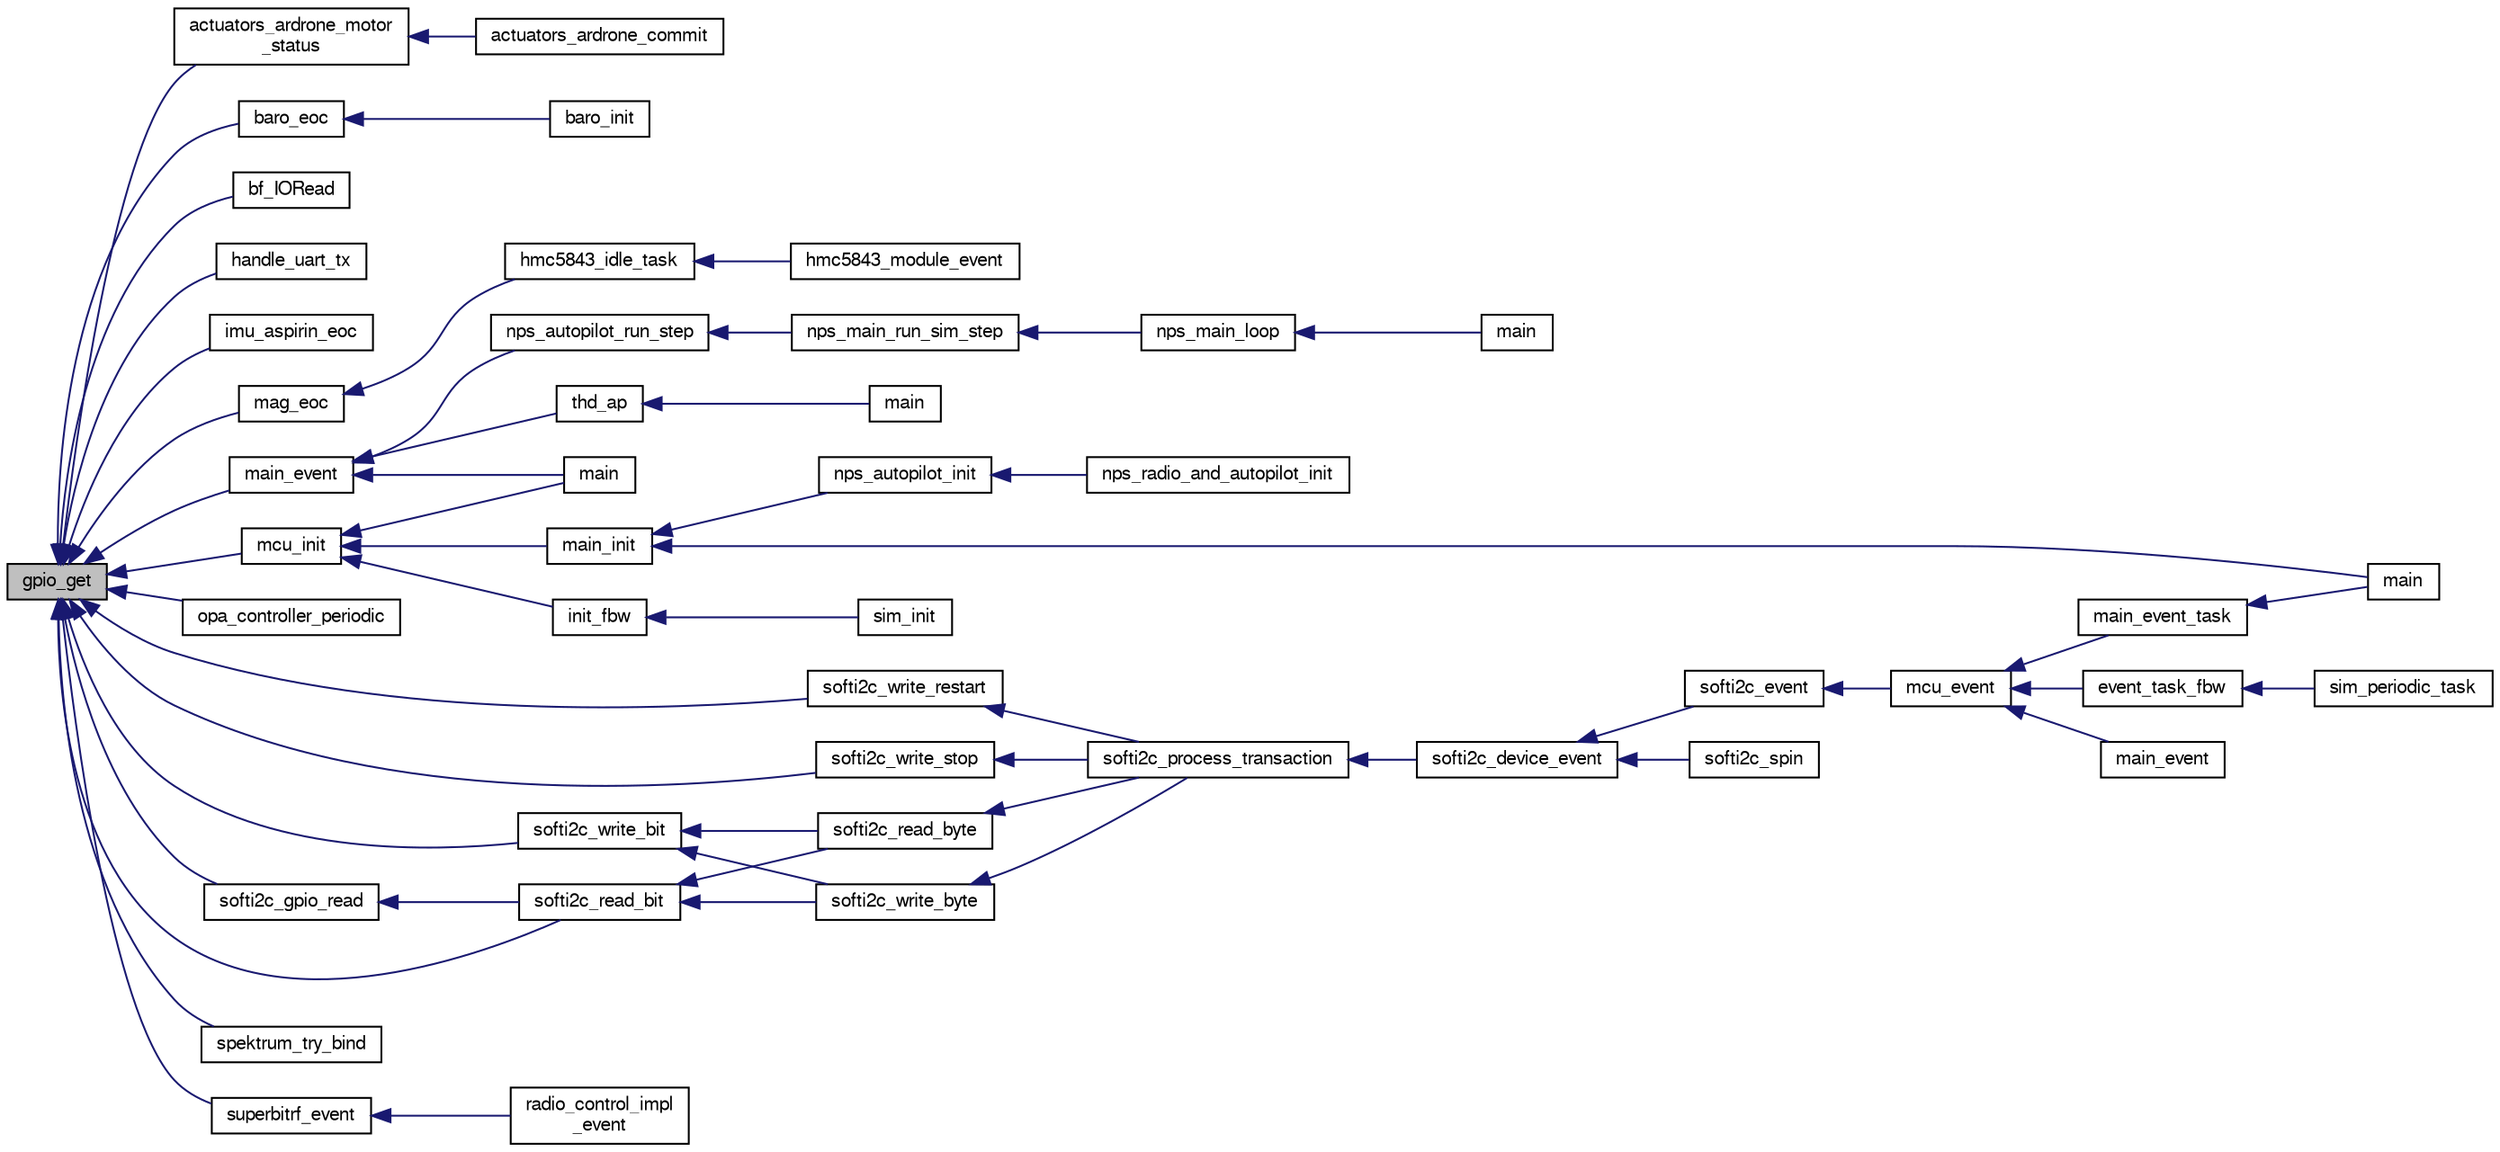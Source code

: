 digraph "gpio_get"
{
  edge [fontname="FreeSans",fontsize="10",labelfontname="FreeSans",labelfontsize="10"];
  node [fontname="FreeSans",fontsize="10",shape=record];
  rankdir="LR";
  Node1 [label="gpio_get",height=0.2,width=0.4,color="black", fillcolor="grey75", style="filled", fontcolor="black"];
  Node1 -> Node2 [dir="back",color="midnightblue",fontsize="10",style="solid",fontname="FreeSans"];
  Node2 [label="actuators_ardrone_motor\l_status",height=0.2,width=0.4,color="black", fillcolor="white", style="filled",URL="$boards_2ardrone_2actuators_8c.html#ad8d796514edd55dd0f4a2134fd83f691"];
  Node2 -> Node3 [dir="back",color="midnightblue",fontsize="10",style="solid",fontname="FreeSans"];
  Node3 [label="actuators_ardrone_commit",height=0.2,width=0.4,color="black", fillcolor="white", style="filled",URL="$boards_2ardrone_2actuators_8h.html#a1e5faec000e4e1602bba080db2aec27c"];
  Node1 -> Node4 [dir="back",color="midnightblue",fontsize="10",style="solid",fontname="FreeSans"];
  Node4 [label="baro_eoc",height=0.2,width=0.4,color="black", fillcolor="white", style="filled",URL="$lia_2baro__board_8c.html#a4f551582db51f22b12e4d07b3fcb600f"];
  Node4 -> Node5 [dir="back",color="midnightblue",fontsize="10",style="solid",fontname="FreeSans"];
  Node5 [label="baro_init",height=0.2,width=0.4,color="black", fillcolor="white", style="filled",URL="$lia_2baro__board_8c.html#a9b25546908842f1d38fc56e438d46e21"];
  Node1 -> Node6 [dir="back",color="midnightblue",fontsize="10",style="solid",fontname="FreeSans"];
  Node6 [label="bf_IORead",height=0.2,width=0.4,color="black", fillcolor="white", style="filled",URL="$cc2500__compat_8h.html#acc61717cfc2498f47df604de3f0278e9"];
  Node1 -> Node7 [dir="back",color="midnightblue",fontsize="10",style="solid",fontname="FreeSans"];
  Node7 [label="handle_uart_tx",height=0.2,width=0.4,color="black", fillcolor="white", style="filled",URL="$chibios_2mcu__periph_2uart__arch_8c.html#a23bf3e40bbfbb4a53c546fc158086f9f",tooltip="TX handler. "];
  Node1 -> Node8 [dir="back",color="midnightblue",fontsize="10",style="solid",fontname="FreeSans"];
  Node8 [label="imu_aspirin_eoc",height=0.2,width=0.4,color="black", fillcolor="white", style="filled",URL="$imu__aspirin__arch_8h.html#aa848c00f7d5b5143b7db5b6337d1e230"];
  Node1 -> Node9 [dir="back",color="midnightblue",fontsize="10",style="solid",fontname="FreeSans"];
  Node9 [label="mag_eoc",height=0.2,width=0.4,color="black", fillcolor="white", style="filled",URL="$stm32_2peripherals_2hmc5843__arch_8h.html#acd369327ebe1b867cebf4b3dc17bd37d"];
  Node9 -> Node10 [dir="back",color="midnightblue",fontsize="10",style="solid",fontname="FreeSans"];
  Node10 [label="hmc5843_idle_task",height=0.2,width=0.4,color="black", fillcolor="white", style="filled",URL="$hmc5843_8h.html#a46613c2c46ce03746f184a11df775d6a"];
  Node10 -> Node11 [dir="back",color="midnightblue",fontsize="10",style="solid",fontname="FreeSans"];
  Node11 [label="hmc5843_module_event",height=0.2,width=0.4,color="black", fillcolor="white", style="filled",URL="$mag__hmc5843_8h.html#a880fdee482292937a14f6aee33208f22"];
  Node1 -> Node12 [dir="back",color="midnightblue",fontsize="10",style="solid",fontname="FreeSans"];
  Node12 [label="main_event",height=0.2,width=0.4,color="black", fillcolor="white", style="filled",URL="$uart__tunnel_8c.html#a319a645047f275499aa30b0bc08c6e10"];
  Node12 -> Node13 [dir="back",color="midnightblue",fontsize="10",style="solid",fontname="FreeSans"];
  Node13 [label="main",height=0.2,width=0.4,color="black", fillcolor="white", style="filled",URL="$uart__tunnel_8c.html#a840291bc02cba5474a4cb46a9b9566fe"];
  Node12 -> Node14 [dir="back",color="midnightblue",fontsize="10",style="solid",fontname="FreeSans"];
  Node14 [label="thd_ap",height=0.2,width=0.4,color="black", fillcolor="white", style="filled",URL="$rotorcraft_2main__chibios_8c.html#a1bd1ec0fdc597d88ee659889cda25c0a"];
  Node14 -> Node15 [dir="back",color="midnightblue",fontsize="10",style="solid",fontname="FreeSans"];
  Node15 [label="main",height=0.2,width=0.4,color="black", fillcolor="white", style="filled",URL="$rotorcraft_2main__chibios_8c.html#a840291bc02cba5474a4cb46a9b9566fe",tooltip="Main function. "];
  Node12 -> Node16 [dir="back",color="midnightblue",fontsize="10",style="solid",fontname="FreeSans"];
  Node16 [label="nps_autopilot_run_step",height=0.2,width=0.4,color="black", fillcolor="white", style="filled",URL="$nps__autopilot__rotorcraft_8c.html#a12870aaa609d4860004be3cec4c8cf2a"];
  Node16 -> Node17 [dir="back",color="midnightblue",fontsize="10",style="solid",fontname="FreeSans"];
  Node17 [label="nps_main_run_sim_step",height=0.2,width=0.4,color="black", fillcolor="white", style="filled",URL="$nps__main__sitl_8c.html#a9a080385e191a932860731e6f511c775"];
  Node17 -> Node18 [dir="back",color="midnightblue",fontsize="10",style="solid",fontname="FreeSans"];
  Node18 [label="nps_main_loop",height=0.2,width=0.4,color="black", fillcolor="white", style="filled",URL="$nps__main__sitl_8c.html#afa201657c19f3eac2d07487bb11a261d"];
  Node18 -> Node19 [dir="back",color="midnightblue",fontsize="10",style="solid",fontname="FreeSans"];
  Node19 [label="main",height=0.2,width=0.4,color="black", fillcolor="white", style="filled",URL="$nps__main__sitl_8c.html#a3c04138a5bfe5d72780bb7e82a18e627"];
  Node1 -> Node20 [dir="back",color="midnightblue",fontsize="10",style="solid",fontname="FreeSans"];
  Node20 [label="mcu_init",height=0.2,width=0.4,color="black", fillcolor="white", style="filled",URL="$group__mcu__periph.html#ga9af744358ff4b1e3e33d7dd170862f9b",tooltip="Microcontroller peripherals initialization. "];
  Node20 -> Node13 [dir="back",color="midnightblue",fontsize="10",style="solid",fontname="FreeSans"];
  Node20 -> Node21 [dir="back",color="midnightblue",fontsize="10",style="solid",fontname="FreeSans"];
  Node21 [label="main_init",height=0.2,width=0.4,color="black", fillcolor="white", style="filled",URL="$demo__ahrs__actuators_8c.html#afaa8374e20b79aaf7cfcea5ad9467ab1"];
  Node21 -> Node22 [dir="back",color="midnightblue",fontsize="10",style="solid",fontname="FreeSans"];
  Node22 [label="main",height=0.2,width=0.4,color="black", fillcolor="white", style="filled",URL="$demo__ahrs__actuators_8c.html#a840291bc02cba5474a4cb46a9b9566fe"];
  Node21 -> Node23 [dir="back",color="midnightblue",fontsize="10",style="solid",fontname="FreeSans"];
  Node23 [label="nps_autopilot_init",height=0.2,width=0.4,color="black", fillcolor="white", style="filled",URL="$nps__autopilot__rotorcraft_8c.html#a3348493e992edd2442581c1d09446b4b"];
  Node23 -> Node24 [dir="back",color="midnightblue",fontsize="10",style="solid",fontname="FreeSans"];
  Node24 [label="nps_radio_and_autopilot_init",height=0.2,width=0.4,color="black", fillcolor="white", style="filled",URL="$nps__main__hitl_8c.html#a72ef549ee35deec8c017e83d9de38f66"];
  Node20 -> Node25 [dir="back",color="midnightblue",fontsize="10",style="solid",fontname="FreeSans"];
  Node25 [label="init_fbw",height=0.2,width=0.4,color="black", fillcolor="white", style="filled",URL="$fixedwing_2main__fbw_8h.html#ad86b7fe577a2414df2c7a5a9222aa45a"];
  Node25 -> Node26 [dir="back",color="midnightblue",fontsize="10",style="solid",fontname="FreeSans"];
  Node26 [label="sim_init",height=0.2,width=0.4,color="black", fillcolor="white", style="filled",URL="$sim__ap_8c.html#a739fbef2e03619a863b4d7fd8d0da157"];
  Node1 -> Node27 [dir="back",color="midnightblue",fontsize="10",style="solid",fontname="FreeSans"];
  Node27 [label="opa_controller_periodic",height=0.2,width=0.4,color="black", fillcolor="white", style="filled",URL="$opa__controller__fbw_8c.html#aba9670bd5ed3cc4bac2fd2e8caeb050b"];
  Node1 -> Node28 [dir="back",color="midnightblue",fontsize="10",style="solid",fontname="FreeSans"];
  Node28 [label="softi2c_gpio_read",height=0.2,width=0.4,color="black", fillcolor="white", style="filled",URL="$softi2c_8c.html#a9e7492d54676bfe31b964f2430dcbf58"];
  Node28 -> Node29 [dir="back",color="midnightblue",fontsize="10",style="solid",fontname="FreeSans"];
  Node29 [label="softi2c_read_bit",height=0.2,width=0.4,color="black", fillcolor="white", style="filled",URL="$softi2c_8c.html#a688954bbf22651068611c16ffd44abb1"];
  Node29 -> Node30 [dir="back",color="midnightblue",fontsize="10",style="solid",fontname="FreeSans"];
  Node30 [label="softi2c_write_byte",height=0.2,width=0.4,color="black", fillcolor="white", style="filled",URL="$softi2c_8c.html#aa20d39b61646e34b1eacfa85d092524e"];
  Node30 -> Node31 [dir="back",color="midnightblue",fontsize="10",style="solid",fontname="FreeSans"];
  Node31 [label="softi2c_process_transaction",height=0.2,width=0.4,color="black", fillcolor="white", style="filled",URL="$softi2c_8c.html#ad94e633dd55968bdb12b7289d2e85d0f"];
  Node31 -> Node32 [dir="back",color="midnightblue",fontsize="10",style="solid",fontname="FreeSans"];
  Node32 [label="softi2c_device_event",height=0.2,width=0.4,color="black", fillcolor="white", style="filled",URL="$softi2c_8c.html#a25e9e1f40150fe875f3f75fd2b079618"];
  Node32 -> Node33 [dir="back",color="midnightblue",fontsize="10",style="solid",fontname="FreeSans"];
  Node33 [label="softi2c_event",height=0.2,width=0.4,color="black", fillcolor="white", style="filled",URL="$softi2c_8h.html#a00f14c5101231479a8ceab61ae4cad7c"];
  Node33 -> Node34 [dir="back",color="midnightblue",fontsize="10",style="solid",fontname="FreeSans"];
  Node34 [label="mcu_event",height=0.2,width=0.4,color="black", fillcolor="white", style="filled",URL="$group__mcu__periph.html#gaf44fd3e4d3d56943e4d0e89100974b07",tooltip="MCU event functions. "];
  Node34 -> Node35 [dir="back",color="midnightblue",fontsize="10",style="solid",fontname="FreeSans"];
  Node35 [label="main_event_task",height=0.2,width=0.4,color="black", fillcolor="white", style="filled",URL="$demo__ahrs__actuators_8c.html#a1cd23e45d5c51116ae1e3096912ea1d1"];
  Node35 -> Node22 [dir="back",color="midnightblue",fontsize="10",style="solid",fontname="FreeSans"];
  Node34 -> Node36 [dir="back",color="midnightblue",fontsize="10",style="solid",fontname="FreeSans"];
  Node36 [label="event_task_fbw",height=0.2,width=0.4,color="black", fillcolor="white", style="filled",URL="$fixedwing_2main__fbw_8h.html#ae1f060d6fcf56653e3db62e402c8701a"];
  Node36 -> Node37 [dir="back",color="midnightblue",fontsize="10",style="solid",fontname="FreeSans"];
  Node37 [label="sim_periodic_task",height=0.2,width=0.4,color="black", fillcolor="white", style="filled",URL="$sim__ap_8c.html#a4f982dacbb35ccfc3e0fcaa64156a2a0"];
  Node34 -> Node38 [dir="back",color="midnightblue",fontsize="10",style="solid",fontname="FreeSans"];
  Node38 [label="main_event",height=0.2,width=0.4,color="black", fillcolor="white", style="filled",URL="$rotorcraft_2main__fbw_8c.html#ad0fb4f12833cb2f0b4c69fa317ea24d9"];
  Node32 -> Node39 [dir="back",color="midnightblue",fontsize="10",style="solid",fontname="FreeSans"];
  Node39 [label="softi2c_spin",height=0.2,width=0.4,color="black", fillcolor="white", style="filled",URL="$softi2c_8c.html#aed568f0595bee56e4e90ef070ba0a5c9"];
  Node29 -> Node40 [dir="back",color="midnightblue",fontsize="10",style="solid",fontname="FreeSans"];
  Node40 [label="softi2c_read_byte",height=0.2,width=0.4,color="black", fillcolor="white", style="filled",URL="$softi2c_8c.html#af53603cab17d074df7f2daea8826e423"];
  Node40 -> Node31 [dir="back",color="midnightblue",fontsize="10",style="solid",fontname="FreeSans"];
  Node1 -> Node29 [dir="back",color="midnightblue",fontsize="10",style="solid",fontname="FreeSans"];
  Node1 -> Node41 [dir="back",color="midnightblue",fontsize="10",style="solid",fontname="FreeSans"];
  Node41 [label="softi2c_write_bit",height=0.2,width=0.4,color="black", fillcolor="white", style="filled",URL="$softi2c_8c.html#aadbee361430868c06c776b2f2e5ad29f"];
  Node41 -> Node30 [dir="back",color="midnightblue",fontsize="10",style="solid",fontname="FreeSans"];
  Node41 -> Node40 [dir="back",color="midnightblue",fontsize="10",style="solid",fontname="FreeSans"];
  Node1 -> Node42 [dir="back",color="midnightblue",fontsize="10",style="solid",fontname="FreeSans"];
  Node42 [label="softi2c_write_restart",height=0.2,width=0.4,color="black", fillcolor="white", style="filled",URL="$softi2c_8c.html#a0a290bb3e426004548796dc35f433b39"];
  Node42 -> Node31 [dir="back",color="midnightblue",fontsize="10",style="solid",fontname="FreeSans"];
  Node1 -> Node43 [dir="back",color="midnightblue",fontsize="10",style="solid",fontname="FreeSans"];
  Node43 [label="softi2c_write_stop",height=0.2,width=0.4,color="black", fillcolor="white", style="filled",URL="$softi2c_8c.html#aec892d5f421d666723fb58c9132e7088"];
  Node43 -> Node31 [dir="back",color="midnightblue",fontsize="10",style="solid",fontname="FreeSans"];
  Node1 -> Node44 [dir="back",color="midnightblue",fontsize="10",style="solid",fontname="FreeSans"];
  Node44 [label="spektrum_try_bind",height=0.2,width=0.4,color="black", fillcolor="white", style="filled",URL="$spektrum_8c.html#aff8033ce4ec3eca45caafb45d2ba6760"];
  Node1 -> Node45 [dir="back",color="midnightblue",fontsize="10",style="solid",fontname="FreeSans"];
  Node45 [label="superbitrf_event",height=0.2,width=0.4,color="black", fillcolor="white", style="filled",URL="$modules_2datalink_2superbitrf_8h.html#a3dba487ecc02fb6e7bdde994032fd795",tooltip="The superbitrf on event call. "];
  Node45 -> Node46 [dir="back",color="midnightblue",fontsize="10",style="solid",fontname="FreeSans"];
  Node46 [label="radio_control_impl\l_event",height=0.2,width=0.4,color="black", fillcolor="white", style="filled",URL="$superbitrf__rc_8c.html#a760dbd4fa3f62cc43524fc420c2a9e5f",tooltip="RC event function with handler callback. "];
}
